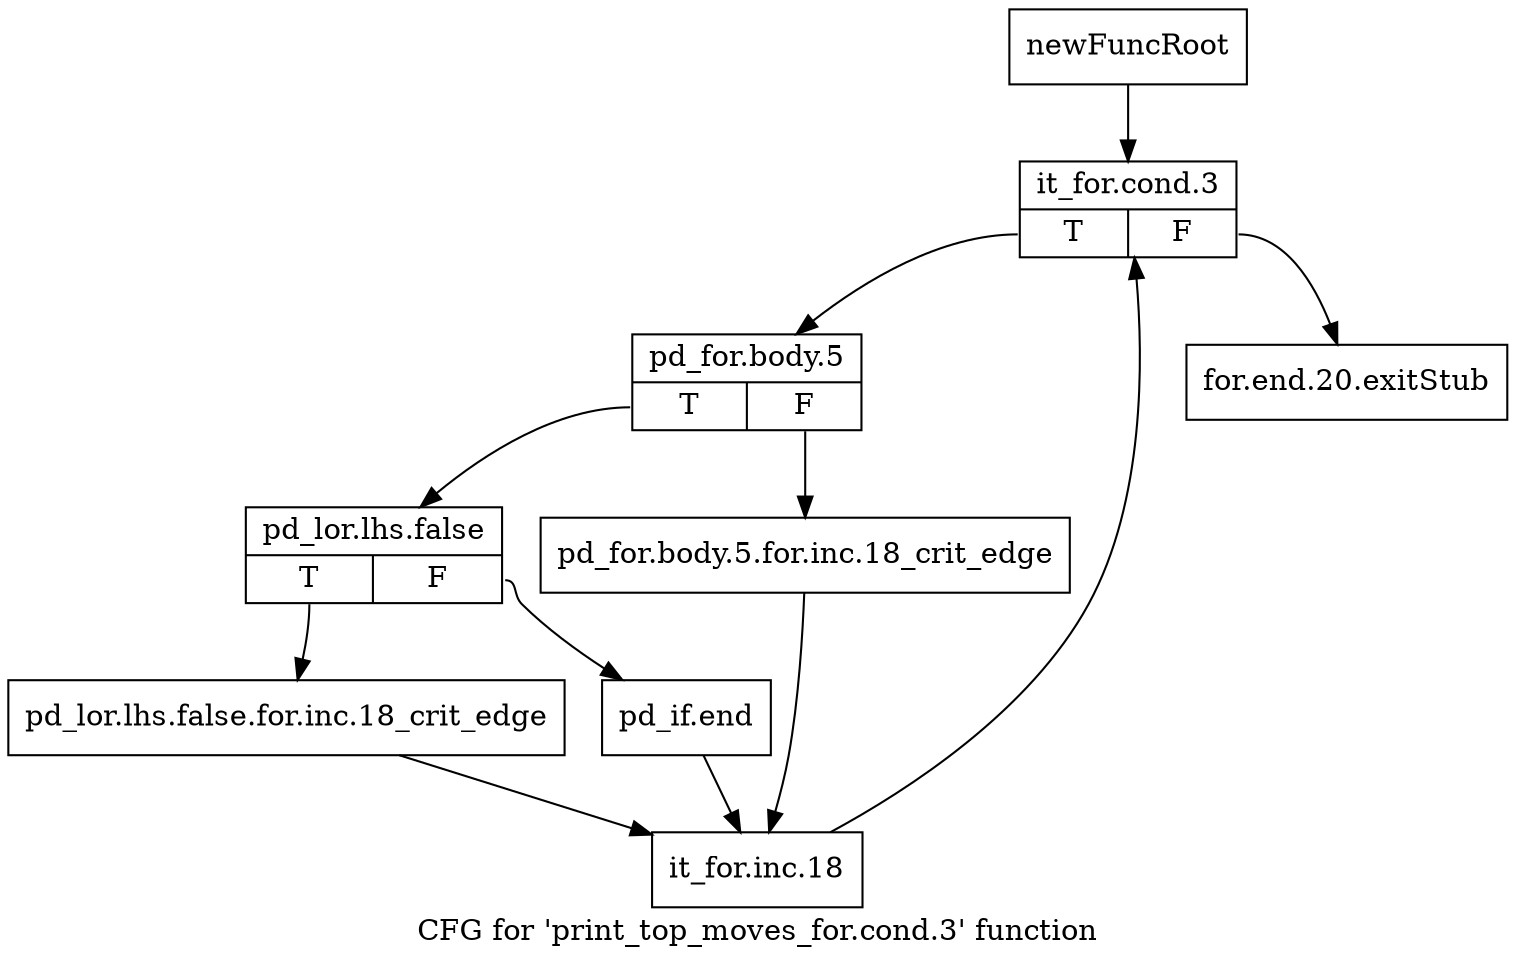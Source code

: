 digraph "CFG for 'print_top_moves_for.cond.3' function" {
	label="CFG for 'print_top_moves_for.cond.3' function";

	Node0x45f7490 [shape=record,label="{newFuncRoot}"];
	Node0x45f7490 -> Node0x45f7530;
	Node0x45f74e0 [shape=record,label="{for.end.20.exitStub}"];
	Node0x45f7530 [shape=record,label="{it_for.cond.3|{<s0>T|<s1>F}}"];
	Node0x45f7530:s0 -> Node0x45f7580;
	Node0x45f7530:s1 -> Node0x45f74e0;
	Node0x45f7580 [shape=record,label="{pd_for.body.5|{<s0>T|<s1>F}}"];
	Node0x45f7580:s0 -> Node0x45f7620;
	Node0x45f7580:s1 -> Node0x45f75d0;
	Node0x45f75d0 [shape=record,label="{pd_for.body.5.for.inc.18_crit_edge}"];
	Node0x45f75d0 -> Node0x45f7710;
	Node0x45f7620 [shape=record,label="{pd_lor.lhs.false|{<s0>T|<s1>F}}"];
	Node0x45f7620:s0 -> Node0x45f76c0;
	Node0x45f7620:s1 -> Node0x45f7670;
	Node0x45f7670 [shape=record,label="{pd_if.end}"];
	Node0x45f7670 -> Node0x45f7710;
	Node0x45f76c0 [shape=record,label="{pd_lor.lhs.false.for.inc.18_crit_edge}"];
	Node0x45f76c0 -> Node0x45f7710;
	Node0x45f7710 [shape=record,label="{it_for.inc.18}"];
	Node0x45f7710 -> Node0x45f7530;
}
